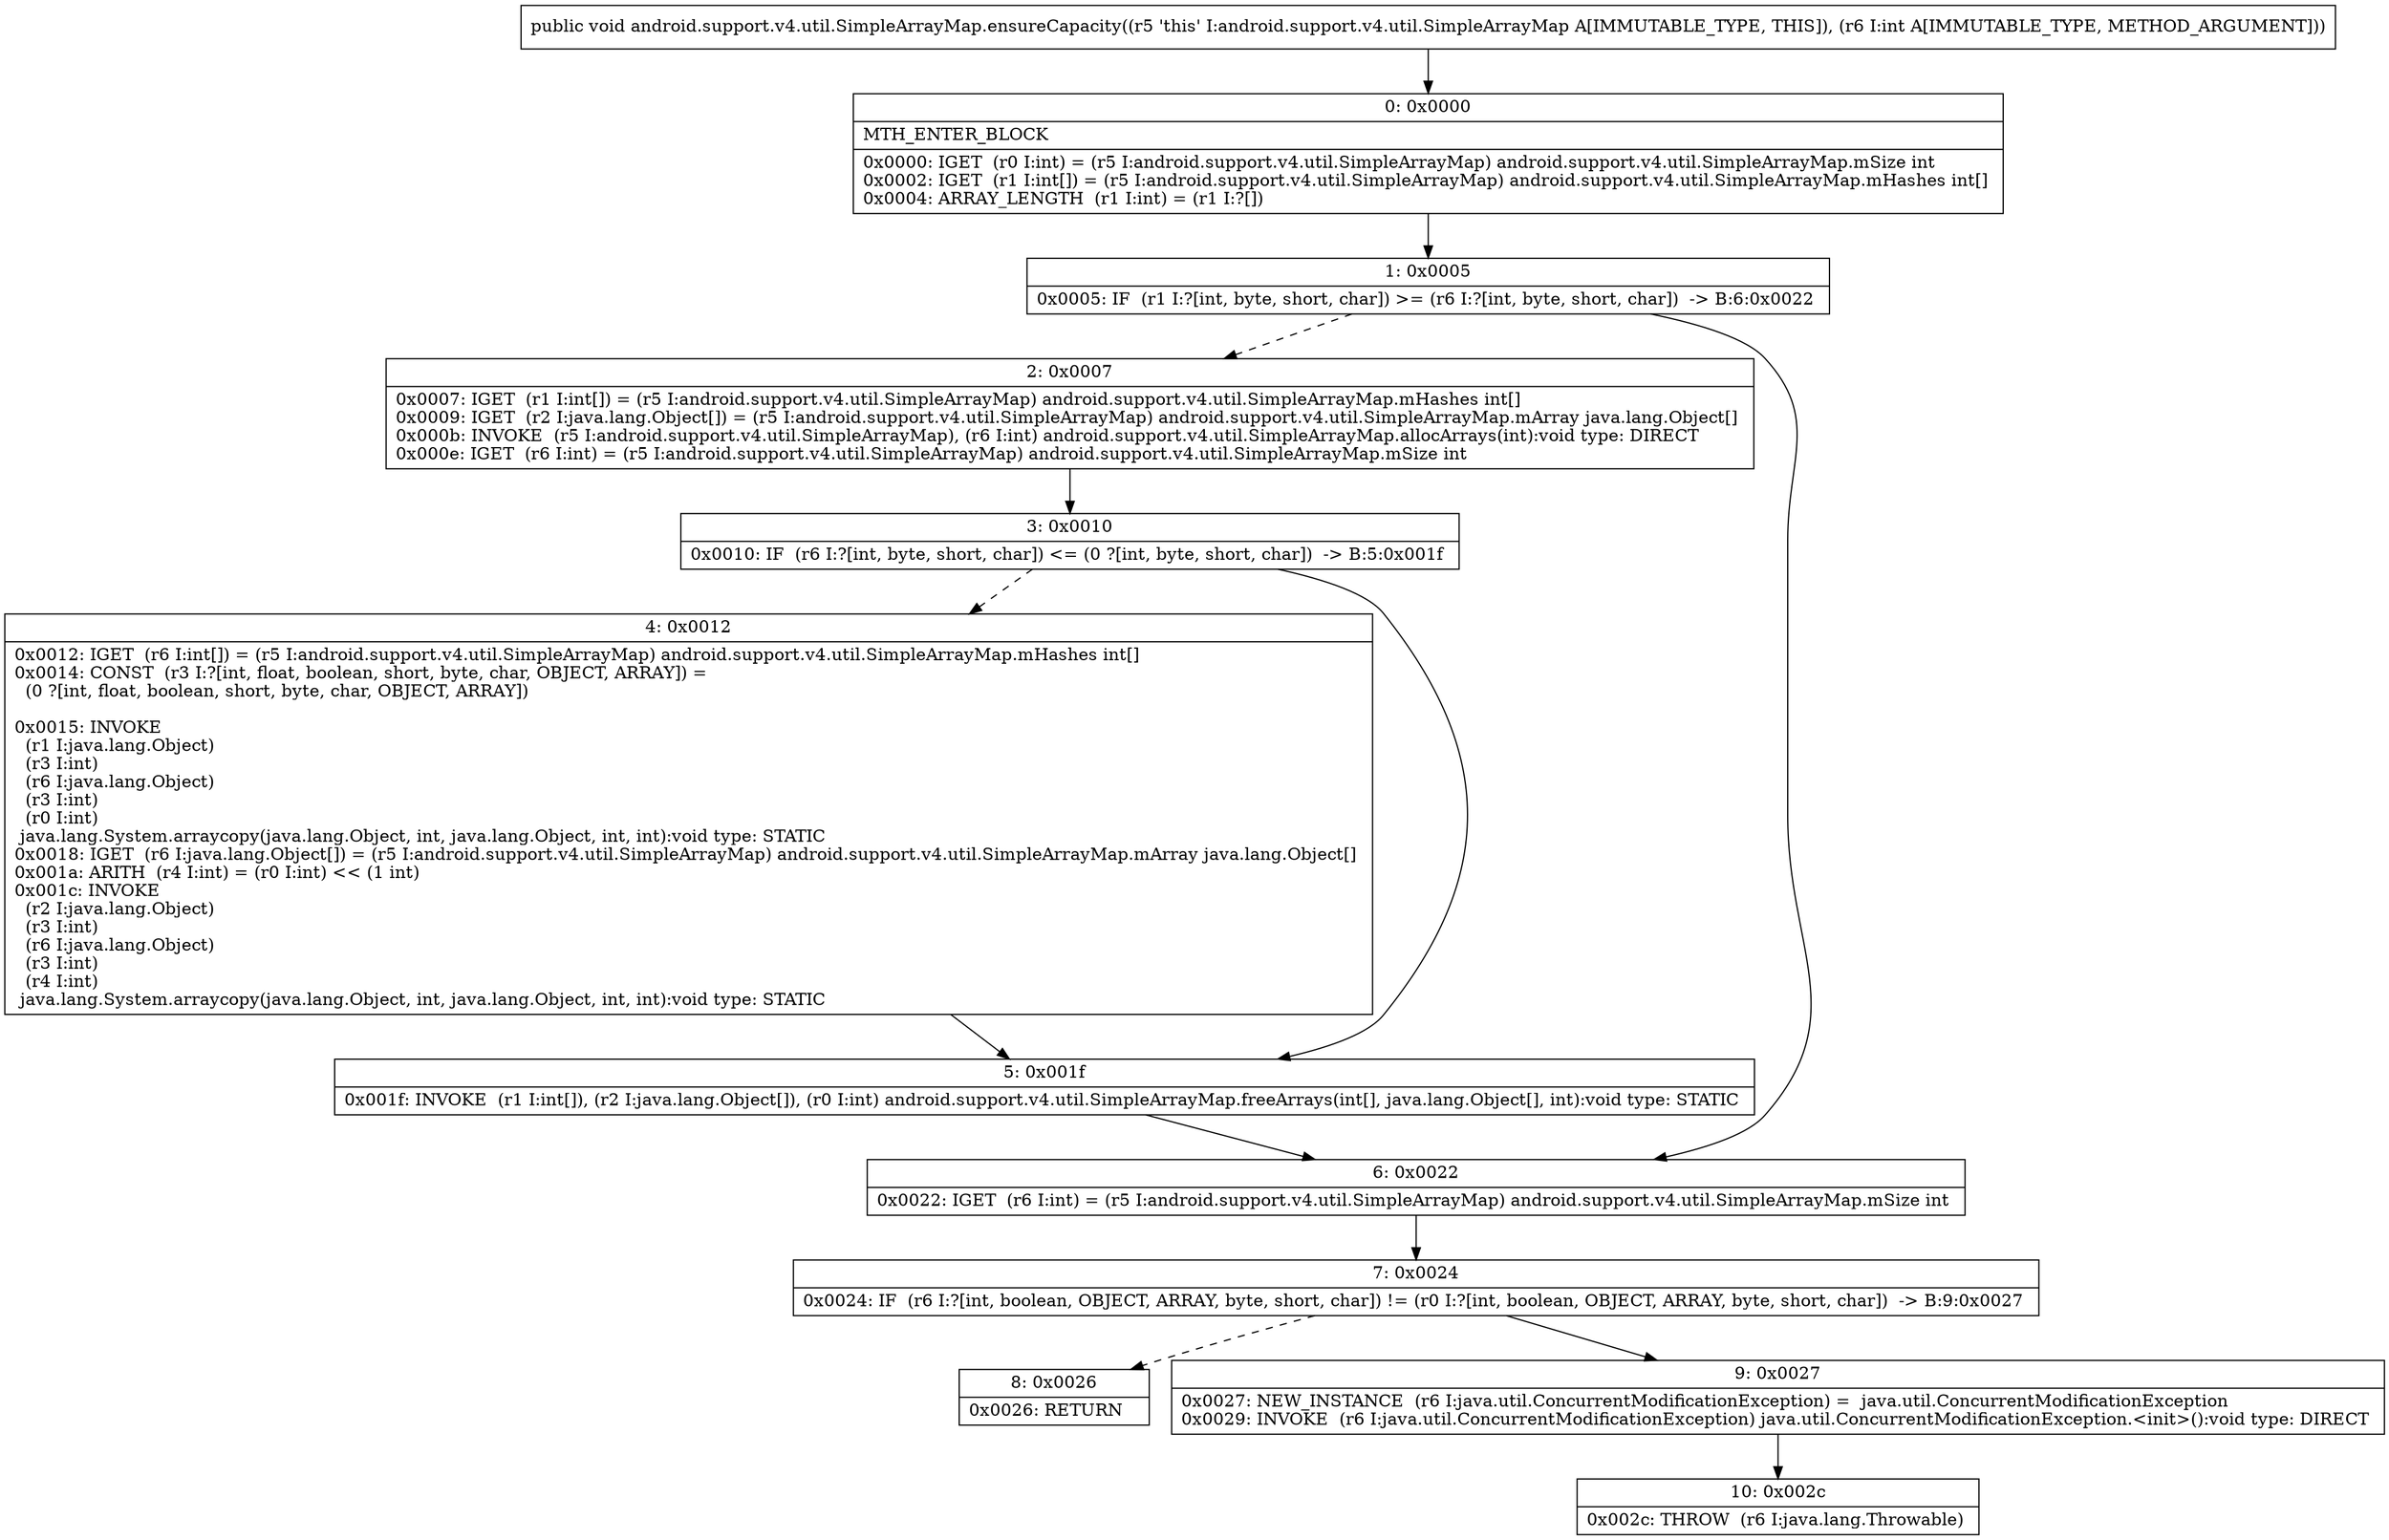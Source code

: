 digraph "CFG forandroid.support.v4.util.SimpleArrayMap.ensureCapacity(I)V" {
Node_0 [shape=record,label="{0\:\ 0x0000|MTH_ENTER_BLOCK\l|0x0000: IGET  (r0 I:int) = (r5 I:android.support.v4.util.SimpleArrayMap) android.support.v4.util.SimpleArrayMap.mSize int \l0x0002: IGET  (r1 I:int[]) = (r5 I:android.support.v4.util.SimpleArrayMap) android.support.v4.util.SimpleArrayMap.mHashes int[] \l0x0004: ARRAY_LENGTH  (r1 I:int) = (r1 I:?[]) \l}"];
Node_1 [shape=record,label="{1\:\ 0x0005|0x0005: IF  (r1 I:?[int, byte, short, char]) \>= (r6 I:?[int, byte, short, char])  \-\> B:6:0x0022 \l}"];
Node_2 [shape=record,label="{2\:\ 0x0007|0x0007: IGET  (r1 I:int[]) = (r5 I:android.support.v4.util.SimpleArrayMap) android.support.v4.util.SimpleArrayMap.mHashes int[] \l0x0009: IGET  (r2 I:java.lang.Object[]) = (r5 I:android.support.v4.util.SimpleArrayMap) android.support.v4.util.SimpleArrayMap.mArray java.lang.Object[] \l0x000b: INVOKE  (r5 I:android.support.v4.util.SimpleArrayMap), (r6 I:int) android.support.v4.util.SimpleArrayMap.allocArrays(int):void type: DIRECT \l0x000e: IGET  (r6 I:int) = (r5 I:android.support.v4.util.SimpleArrayMap) android.support.v4.util.SimpleArrayMap.mSize int \l}"];
Node_3 [shape=record,label="{3\:\ 0x0010|0x0010: IF  (r6 I:?[int, byte, short, char]) \<= (0 ?[int, byte, short, char])  \-\> B:5:0x001f \l}"];
Node_4 [shape=record,label="{4\:\ 0x0012|0x0012: IGET  (r6 I:int[]) = (r5 I:android.support.v4.util.SimpleArrayMap) android.support.v4.util.SimpleArrayMap.mHashes int[] \l0x0014: CONST  (r3 I:?[int, float, boolean, short, byte, char, OBJECT, ARRAY]) = \l  (0 ?[int, float, boolean, short, byte, char, OBJECT, ARRAY])\l \l0x0015: INVOKE  \l  (r1 I:java.lang.Object)\l  (r3 I:int)\l  (r6 I:java.lang.Object)\l  (r3 I:int)\l  (r0 I:int)\l java.lang.System.arraycopy(java.lang.Object, int, java.lang.Object, int, int):void type: STATIC \l0x0018: IGET  (r6 I:java.lang.Object[]) = (r5 I:android.support.v4.util.SimpleArrayMap) android.support.v4.util.SimpleArrayMap.mArray java.lang.Object[] \l0x001a: ARITH  (r4 I:int) = (r0 I:int) \<\< (1 int) \l0x001c: INVOKE  \l  (r2 I:java.lang.Object)\l  (r3 I:int)\l  (r6 I:java.lang.Object)\l  (r3 I:int)\l  (r4 I:int)\l java.lang.System.arraycopy(java.lang.Object, int, java.lang.Object, int, int):void type: STATIC \l}"];
Node_5 [shape=record,label="{5\:\ 0x001f|0x001f: INVOKE  (r1 I:int[]), (r2 I:java.lang.Object[]), (r0 I:int) android.support.v4.util.SimpleArrayMap.freeArrays(int[], java.lang.Object[], int):void type: STATIC \l}"];
Node_6 [shape=record,label="{6\:\ 0x0022|0x0022: IGET  (r6 I:int) = (r5 I:android.support.v4.util.SimpleArrayMap) android.support.v4.util.SimpleArrayMap.mSize int \l}"];
Node_7 [shape=record,label="{7\:\ 0x0024|0x0024: IF  (r6 I:?[int, boolean, OBJECT, ARRAY, byte, short, char]) != (r0 I:?[int, boolean, OBJECT, ARRAY, byte, short, char])  \-\> B:9:0x0027 \l}"];
Node_8 [shape=record,label="{8\:\ 0x0026|0x0026: RETURN   \l}"];
Node_9 [shape=record,label="{9\:\ 0x0027|0x0027: NEW_INSTANCE  (r6 I:java.util.ConcurrentModificationException) =  java.util.ConcurrentModificationException \l0x0029: INVOKE  (r6 I:java.util.ConcurrentModificationException) java.util.ConcurrentModificationException.\<init\>():void type: DIRECT \l}"];
Node_10 [shape=record,label="{10\:\ 0x002c|0x002c: THROW  (r6 I:java.lang.Throwable) \l}"];
MethodNode[shape=record,label="{public void android.support.v4.util.SimpleArrayMap.ensureCapacity((r5 'this' I:android.support.v4.util.SimpleArrayMap A[IMMUTABLE_TYPE, THIS]), (r6 I:int A[IMMUTABLE_TYPE, METHOD_ARGUMENT])) }"];
MethodNode -> Node_0;
Node_0 -> Node_1;
Node_1 -> Node_2[style=dashed];
Node_1 -> Node_6;
Node_2 -> Node_3;
Node_3 -> Node_4[style=dashed];
Node_3 -> Node_5;
Node_4 -> Node_5;
Node_5 -> Node_6;
Node_6 -> Node_7;
Node_7 -> Node_8[style=dashed];
Node_7 -> Node_9;
Node_9 -> Node_10;
}

